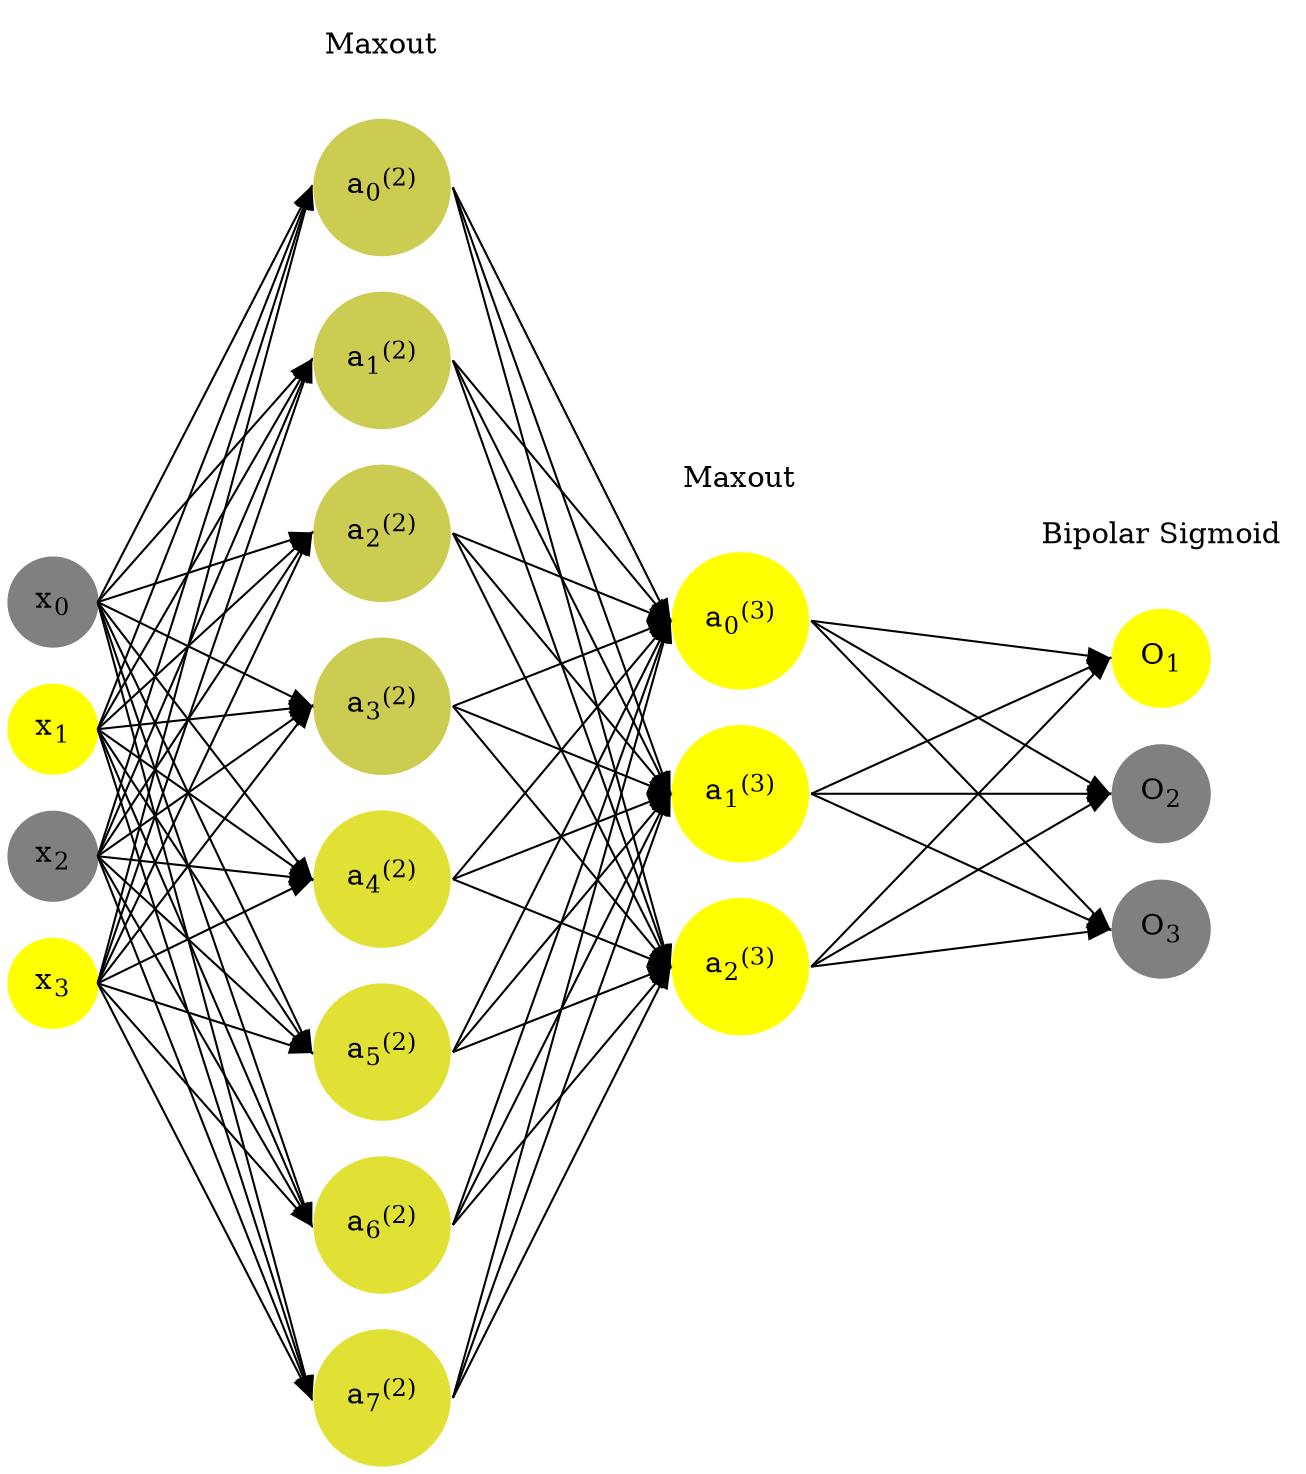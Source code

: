 digraph G {
	rankdir = LR;
	splines=false;
	edge[style=invis];
	ranksep= 1.4;
	{
	node [shape=circle, color="0.1667, 0.0, 0.5", style=filled, fillcolor="0.1667, 0.0, 0.5"];
	x0 [label=<x<sub>0</sub>>];
	}
	{
	node [shape=circle, color="0.1667, 1.0, 1.0", style=filled, fillcolor="0.1667, 1.0, 1.0"];
	x1 [label=<x<sub>1</sub>>];
	}
	{
	node [shape=circle, color="0.1667, 0.0, 0.5", style=filled, fillcolor="0.1667, 0.0, 0.5"];
	x2 [label=<x<sub>2</sub>>];
	}
	{
	node [shape=circle, color="0.1667, 1.0, 1.0", style=filled, fillcolor="0.1667, 1.0, 1.0"];
	x3 [label=<x<sub>3</sub>>];
	}
	{
	node [shape=circle, color="0.1667, 0.596414, 0.798207", style=filled, fillcolor="0.1667, 0.596414, 0.798207"];
	a02 [label=<a<sub>0</sub><sup>(2)</sup>>];
	}
	{
	node [shape=circle, color="0.1667, 0.596414, 0.798207", style=filled, fillcolor="0.1667, 0.596414, 0.798207"];
	a12 [label=<a<sub>1</sub><sup>(2)</sup>>];
	}
	{
	node [shape=circle, color="0.1667, 0.596414, 0.798207", style=filled, fillcolor="0.1667, 0.596414, 0.798207"];
	a22 [label=<a<sub>2</sub><sup>(2)</sup>>];
	}
	{
	node [shape=circle, color="0.1667, 0.596414, 0.798207", style=filled, fillcolor="0.1667, 0.596414, 0.798207"];
	a32 [label=<a<sub>3</sub><sup>(2)</sup>>];
	}
	{
	node [shape=circle, color="0.1667, 0.761135, 0.880567", style=filled, fillcolor="0.1667, 0.761135, 0.880567"];
	a42 [label=<a<sub>4</sub><sup>(2)</sup>>];
	}
	{
	node [shape=circle, color="0.1667, 0.761135, 0.880567", style=filled, fillcolor="0.1667, 0.761135, 0.880567"];
	a52 [label=<a<sub>5</sub><sup>(2)</sup>>];
	}
	{
	node [shape=circle, color="0.1667, 0.761135, 0.880567", style=filled, fillcolor="0.1667, 0.761135, 0.880567"];
	a62 [label=<a<sub>6</sub><sup>(2)</sup>>];
	}
	{
	node [shape=circle, color="0.1667, 0.761135, 0.880567", style=filled, fillcolor="0.1667, 0.761135, 0.880567"];
	a72 [label=<a<sub>7</sub><sup>(2)</sup>>];
	}
	{
	node [shape=circle, color="0.1667, 1.233826, 1.116913", style=filled, fillcolor="0.1667, 1.233826, 1.116913"];
	a03 [label=<a<sub>0</sub><sup>(3)</sup>>];
	}
	{
	node [shape=circle, color="0.1667, 1.233826, 1.116913", style=filled, fillcolor="0.1667, 1.233826, 1.116913"];
	a13 [label=<a<sub>1</sub><sup>(3)</sup>>];
	}
	{
	node [shape=circle, color="0.1667, 1.233826, 1.116913", style=filled, fillcolor="0.1667, 1.233826, 1.116913"];
	a23 [label=<a<sub>2</sub><sup>(3)</sup>>];
	}
	{
	node [shape=circle, color="0.1667, 1.0, 1.0", style=filled, fillcolor="0.1667, 1.0, 1.0"];
	O1 [label=<O<sub>1</sub>>];
	}
	{
	node [shape=circle, color="0.1667, 0.0, 0.5", style=filled, fillcolor="0.1667, 0.0, 0.5"];
	O2 [label=<O<sub>2</sub>>];
	}
	{
	node [shape=circle, color="0.1667, 0.0, 0.5", style=filled, fillcolor="0.1667, 0.0, 0.5"];
	O3 [label=<O<sub>3</sub>>];
	}
	{
	rank=same;
	x0->x1->x2->x3;
	}
	{
	rank=same;
	a02->a12->a22->a32->a42->a52->a62->a72;
	}
	{
	rank=same;
	a03->a13->a23;
	}
	{
	rank=same;
	O1->O2->O3;
	}
	l1 [shape=plaintext,label="Maxout"];
	l1->a02;
	{rank=same; l1;a02};
	l2 [shape=plaintext,label="Maxout"];
	l2->a03;
	{rank=same; l2;a03};
	l3 [shape=plaintext,label="Bipolar Sigmoid"];
	l3->O1;
	{rank=same; l3;O1};
edge[style=solid, tailport=e, headport=w];
	{x0;x1;x2;x3} -> {a02;a12;a22;a32;a42;a52;a62;a72};
	{a02;a12;a22;a32;a42;a52;a62;a72} -> {a03;a13;a23};
	{a03;a13;a23} -> {O1,O2,O3};
}
